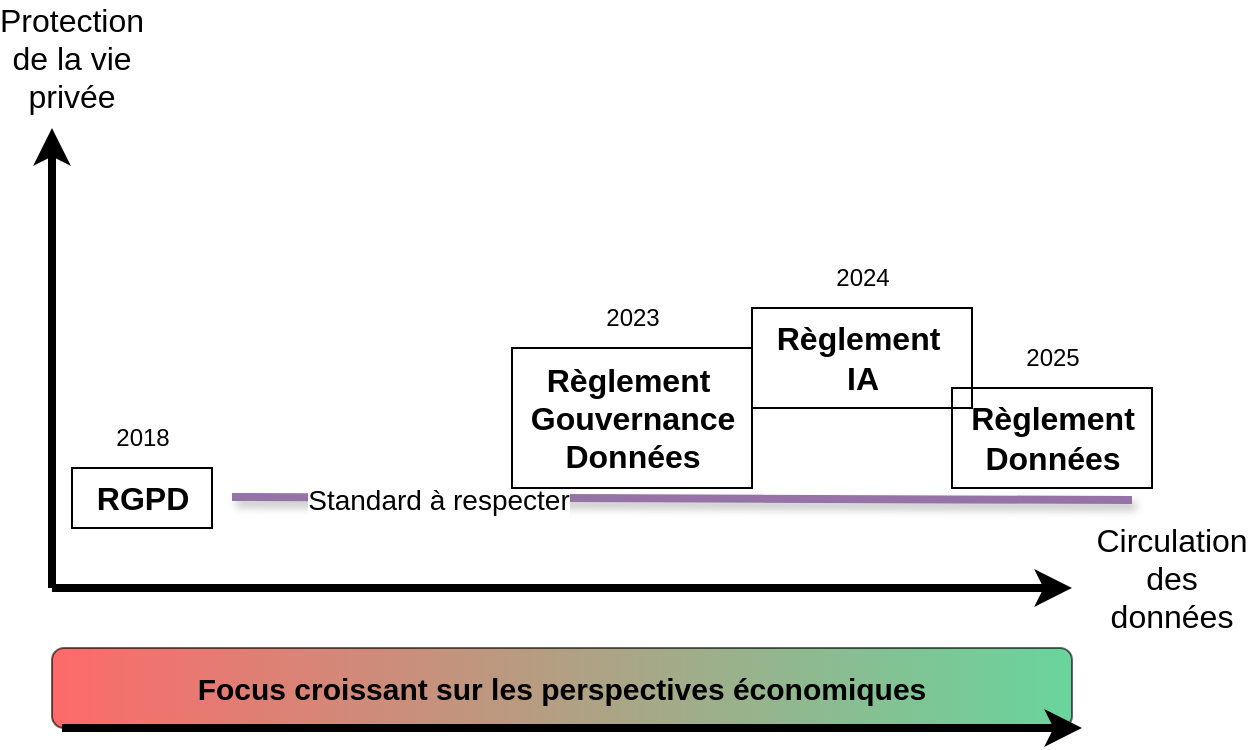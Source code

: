 <mxfile version="24.7.7" pages="2">
  <diagram name="Page-1" id="dCJ2klqYW2XMoEyI3Qbc">
    <mxGraphModel dx="927" dy="580" grid="1" gridSize="10" guides="1" tooltips="1" connect="1" arrows="1" fold="1" page="1" pageScale="1" pageWidth="827" pageHeight="1169" math="0" shadow="0">
      <root>
        <mxCell id="0" />
        <mxCell id="1" parent="0" />
        <mxCell id="F_0H_4BJYs4ZDbMHEmpx-1" value="" style="edgeStyle=none;orthogonalLoop=1;jettySize=auto;html=1;rounded=0;strokeWidth=4;" parent="1" edge="1">
          <mxGeometry width="80" relative="1" as="geometry">
            <mxPoint x="120" y="400" as="sourcePoint" />
            <mxPoint x="120" y="170" as="targetPoint" />
            <Array as="points" />
          </mxGeometry>
        </mxCell>
        <mxCell id="F_0H_4BJYs4ZDbMHEmpx-2" value="" style="edgeStyle=none;orthogonalLoop=1;jettySize=auto;html=1;rounded=0;strokeWidth=4;" parent="1" edge="1">
          <mxGeometry width="80" relative="1" as="geometry">
            <mxPoint x="120" y="400" as="sourcePoint" />
            <mxPoint x="630" y="400" as="targetPoint" />
            <Array as="points" />
          </mxGeometry>
        </mxCell>
        <mxCell id="F_0H_4BJYs4ZDbMHEmpx-3" value="Protection de la vie privée" style="text;strokeColor=none;align=center;fillColor=none;html=1;verticalAlign=middle;whiteSpace=wrap;rounded=0;fontSize=16;" parent="1" vertex="1">
          <mxGeometry x="100" y="120" width="60" height="30" as="geometry" />
        </mxCell>
        <mxCell id="F_0H_4BJYs4ZDbMHEmpx-4" value="Circulation des données" style="text;strokeColor=none;align=center;fillColor=none;html=1;verticalAlign=middle;whiteSpace=wrap;rounded=0;fontSize=16;" parent="1" vertex="1">
          <mxGeometry x="650" y="380" width="60" height="30" as="geometry" />
        </mxCell>
        <mxCell id="F_0H_4BJYs4ZDbMHEmpx-6" value="RGPD" style="text;html=1;align=center;verticalAlign=middle;resizable=0;points=[];autosize=1;strokeColor=default;fillColor=none;fontSize=16;fontStyle=1" parent="1" vertex="1">
          <mxGeometry x="130" y="340" width="70" height="30" as="geometry" />
        </mxCell>
        <mxCell id="F_0H_4BJYs4ZDbMHEmpx-7" value="" style="edgeStyle=none;orthogonalLoop=1;jettySize=auto;html=1;rounded=0;strokeWidth=4;shadow=1;fillColor=#e1d5e7;strokeColor=#9673a6;exitX=1;exitY=0.3;exitDx=0;exitDy=0;exitPerimeter=0;endArrow=none;endFill=0;" parent="1" edge="1">
          <mxGeometry width="80" relative="1" as="geometry">
            <mxPoint x="210" y="354.5" as="sourcePoint" />
            <mxPoint x="660" y="356" as="targetPoint" />
            <Array as="points" />
          </mxGeometry>
        </mxCell>
        <mxCell id="F_0H_4BJYs4ZDbMHEmpx-12" value="Standard à respecter" style="edgeLabel;html=1;align=center;verticalAlign=middle;resizable=0;points=[];fontSize=14;" parent="F_0H_4BJYs4ZDbMHEmpx-7" vertex="1" connectable="0">
          <mxGeometry x="-0.543" y="-1" relative="1" as="geometry">
            <mxPoint as="offset" />
          </mxGeometry>
        </mxCell>
        <mxCell id="F_0H_4BJYs4ZDbMHEmpx-9" value="Règlement&amp;nbsp;&lt;br&gt;IA" style="text;html=1;align=center;verticalAlign=middle;resizable=0;points=[];autosize=1;strokeColor=default;fillColor=none;fontSize=16;fontStyle=1" parent="1" vertex="1">
          <mxGeometry x="470" y="260" width="110" height="50" as="geometry" />
        </mxCell>
        <mxCell id="F_0H_4BJYs4ZDbMHEmpx-10" value="Règlement&amp;nbsp;&lt;br&gt;Gouvernance &lt;br&gt;Données" style="text;html=1;align=center;verticalAlign=middle;resizable=0;points=[];autosize=1;strokeColor=default;fillColor=none;fontSize=16;fontStyle=1" parent="1" vertex="1">
          <mxGeometry x="350" y="280" width="120" height="70" as="geometry" />
        </mxCell>
        <mxCell id="F_0H_4BJYs4ZDbMHEmpx-11" value="Règlement &lt;br&gt;Données" style="text;html=1;align=center;verticalAlign=middle;resizable=0;points=[];autosize=1;strokeColor=default;fillColor=none;fontSize=16;fontStyle=1" parent="1" vertex="1">
          <mxGeometry x="570" y="300" width="100" height="50" as="geometry" />
        </mxCell>
        <mxCell id="F_0H_4BJYs4ZDbMHEmpx-14" value="&lt;b&gt;Focus croissant sur les perspectives économiques&lt;/b&gt;" style="rounded=1;whiteSpace=wrap;html=1;fontSize=15;gradientColor=#04b95b;gradientDirection=east;fillColor=#FC0606;opacity=60;" parent="1" vertex="1">
          <mxGeometry x="120" y="430" width="510" height="40" as="geometry" />
        </mxCell>
        <mxCell id="F_0H_4BJYs4ZDbMHEmpx-15" value="2023" style="text;html=1;align=center;verticalAlign=middle;resizable=0;points=[];autosize=1;strokeColor=none;fillColor=none;" parent="1" vertex="1">
          <mxGeometry x="385" y="250" width="50" height="30" as="geometry" />
        </mxCell>
        <mxCell id="F_0H_4BJYs4ZDbMHEmpx-16" value="2024" style="text;html=1;align=center;verticalAlign=middle;resizable=0;points=[];autosize=1;strokeColor=none;fillColor=none;" parent="1" vertex="1">
          <mxGeometry x="500" y="230" width="50" height="30" as="geometry" />
        </mxCell>
        <mxCell id="F_0H_4BJYs4ZDbMHEmpx-17" value="2025" style="text;html=1;align=center;verticalAlign=middle;resizable=0;points=[];autosize=1;strokeColor=none;fillColor=none;" parent="1" vertex="1">
          <mxGeometry x="595" y="270" width="50" height="30" as="geometry" />
        </mxCell>
        <mxCell id="F_0H_4BJYs4ZDbMHEmpx-18" value="2018" style="text;html=1;align=center;verticalAlign=middle;resizable=0;points=[];autosize=1;strokeColor=none;fillColor=none;" parent="1" vertex="1">
          <mxGeometry x="140" y="310" width="50" height="30" as="geometry" />
        </mxCell>
        <mxCell id="def1cqr2604WuTvFDHGX-1" value="" style="endArrow=classic;html=1;rounded=1;strokeWidth=4;strokeColor=default;curved=0;" edge="1" parent="1">
          <mxGeometry width="50" height="50" relative="1" as="geometry">
            <mxPoint x="125" y="470" as="sourcePoint" />
            <mxPoint x="635" y="470" as="targetPoint" />
          </mxGeometry>
        </mxCell>
      </root>
    </mxGraphModel>
  </diagram>
  <diagram id="G0EaCPPpJOuzXoJxMoBv" name="Diagramme gouvernance données">
    <mxGraphModel dx="927" dy="580" grid="1" gridSize="10" guides="1" tooltips="1" connect="1" arrows="1" fold="1" page="1" pageScale="1" pageWidth="827" pageHeight="1169" math="0" shadow="0">
      <root>
        <mxCell id="0" />
        <mxCell id="1" parent="0" />
      </root>
    </mxGraphModel>
  </diagram>
</mxfile>
